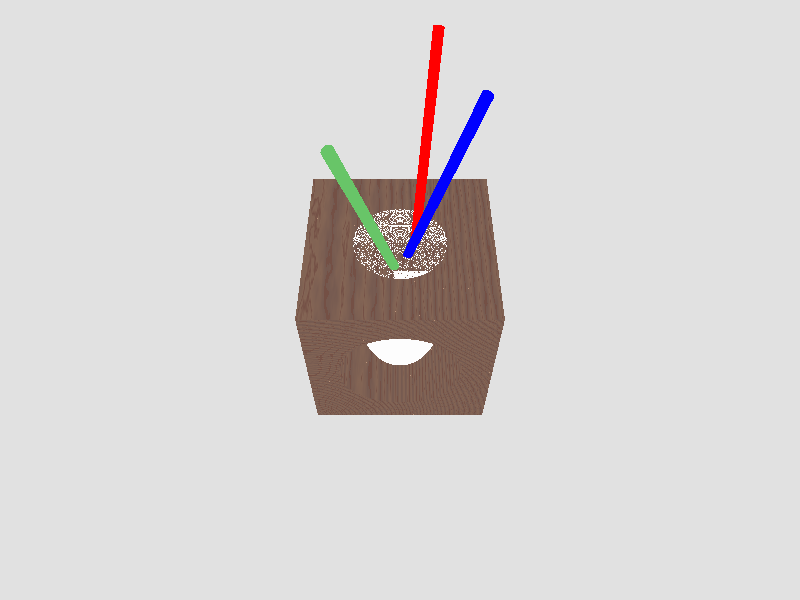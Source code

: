 #include "colors.inc"          
#include "woods.inc"
#include "textures.inc"        
                
// La posicion de la camara
camera {
 location <3,20,-10>
 look_at <3,3,3>
}
// Punto de luz
light_source {
 <3,3,-10>
 color rgb <1,1,1> // White
}                    

plane { // Floor
    <0,1,0>, 0 //Normal and distance
    texture { 
        pigment {
            color Gray
            } 
    } 
}

background{
    color Black
}   

union{
    difference{ 
    //CAJA
        box {
         
            <0,0,0>, <6,6,6> 
            
        }
        cylinder
        {
            <3,3,-0.001>, <3,3,6.001>, 2
        }     
        
        texture{ 
            T_Wood2
            finish { phong 0.7 }
         }
    }   
    
    cylinder
    {
        <3,0,3>, <3,6,3>, 1.5
        texture {  
            Glass3
        } 
    }   
}           

//palo derecha
cylinder
    {
        <4.15,0,4>, <1.5,12,0>, 0.15
        texture {  
           pigment{ color ForestGreen}  
           
        } 
    } 
    
//palo izquierda
cylinder
    {
        <1.5,0,3>, <5,12,2>, 0.15
        texture {  
           pigment{ color Blue}  
           
        } 
    }   
    
//palo izquierda
cylinder
    {
        <3,0,1.5>, <4,12,5>, 0.15
        texture {  
           pigment{ color Red}  
           
        } 
    }   